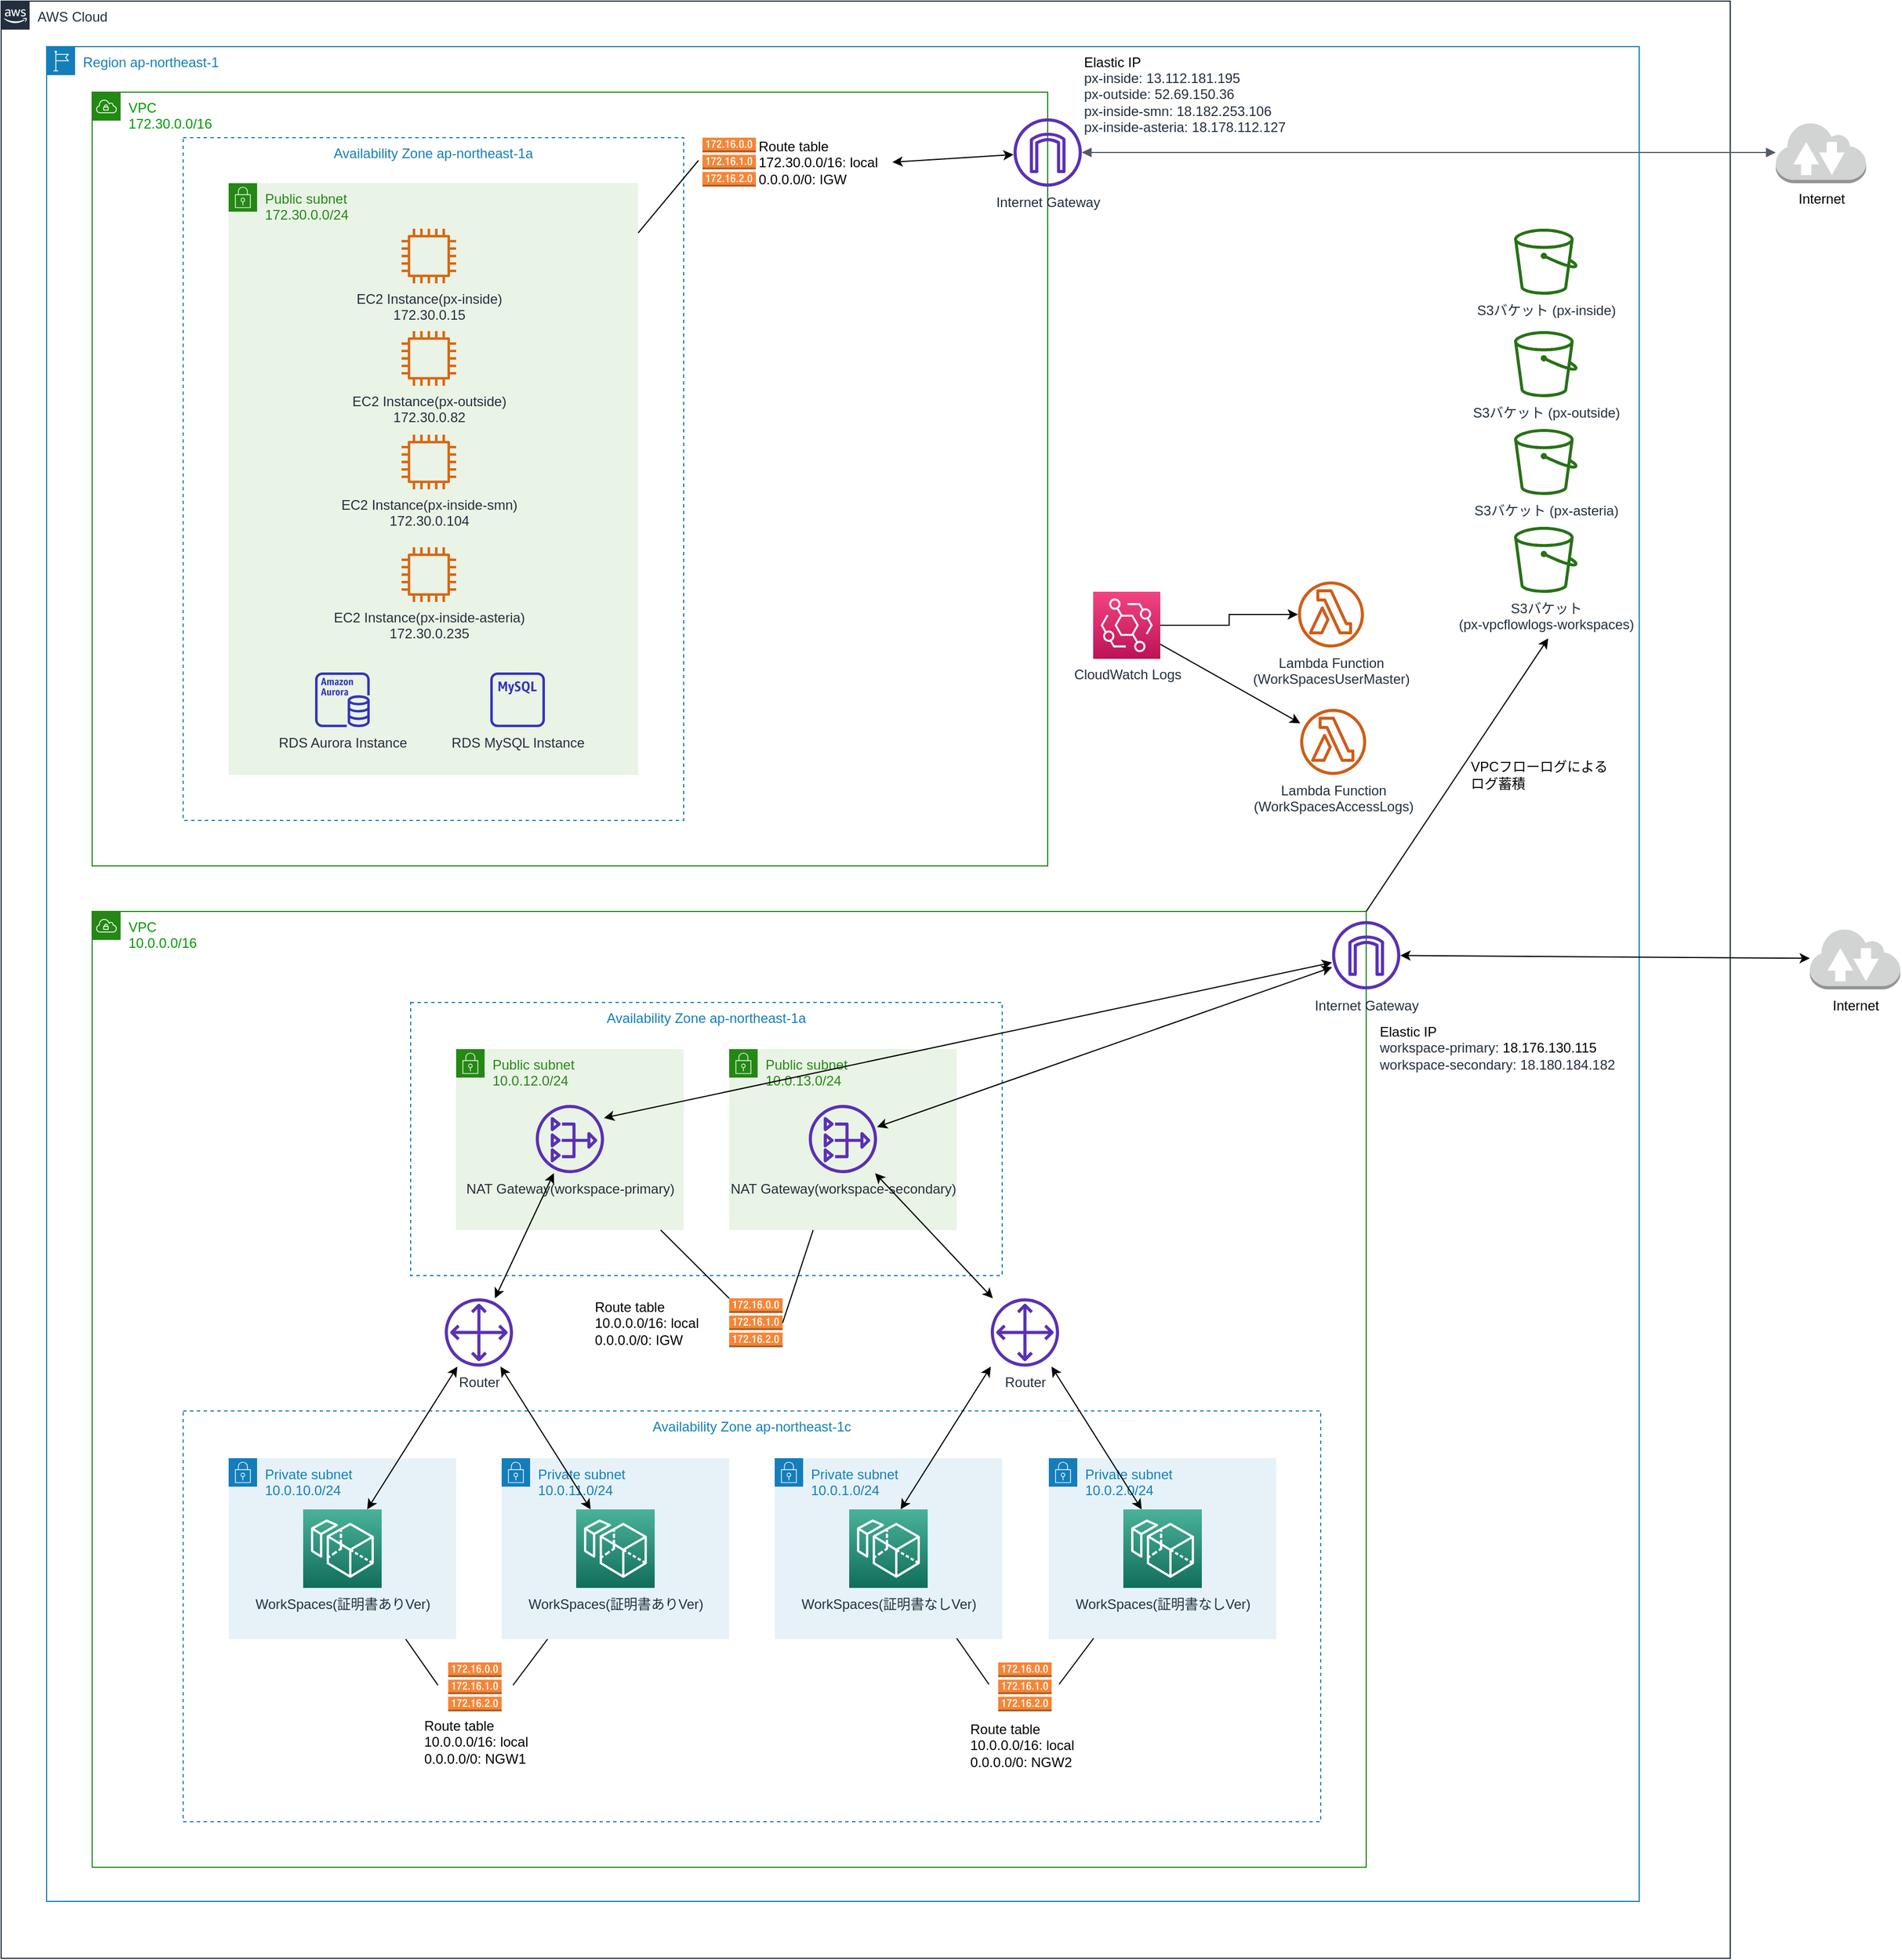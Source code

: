 <mxfile version="13.3.6" type="device"><diagram id="Ht1M8jgEwFfnCIfOTk4-" name="Page-1"><mxGraphModel dx="937" dy="591" grid="1" gridSize="10" guides="1" tooltips="1" connect="1" arrows="1" fold="1" page="1" pageScale="1" pageWidth="827" pageHeight="1169" math="0" shadow="0"><root><mxCell id="0"/><mxCell id="1" parent="0"/><mxCell id="xNV5PQIztH3b6xekNDJa-11" value="Region ap-northeast-1" style="points=[[0,0],[0.25,0],[0.5,0],[0.75,0],[1,0],[1,0.25],[1,0.5],[1,0.75],[1,1],[0.75,1],[0.5,1],[0.25,1],[0,1],[0,0.75],[0,0.5],[0,0.25]];outlineConnect=0;gradientColor=none;html=1;whiteSpace=wrap;fontSize=12;fontStyle=0;shape=mxgraph.aws4.group;grIcon=mxgraph.aws4.group_region;strokeColor=#147EBA;fillColor=none;verticalAlign=top;align=left;spacingLeft=30;fontColor=#147EBA;dashed=0;" vertex="1" parent="1"><mxGeometry x="160" y="160" width="1400" height="1630" as="geometry"/></mxCell><mxCell id="xNV5PQIztH3b6xekNDJa-1" value="AWS Cloud" style="points=[[0,0],[0.25,0],[0.5,0],[0.75,0],[1,0],[1,0.25],[1,0.5],[1,0.75],[1,1],[0.75,1],[0.5,1],[0.25,1],[0,1],[0,0.75],[0,0.5],[0,0.25]];outlineConnect=0;gradientColor=none;html=1;whiteSpace=wrap;fontSize=12;fontStyle=0;shape=mxgraph.aws4.group;grIcon=mxgraph.aws4.group_aws_cloud_alt;strokeColor=#232F3E;fillColor=none;verticalAlign=top;align=left;spacingLeft=30;fontColor=#232F3E;dashed=0;" vertex="1" parent="1"><mxGeometry x="120" y="120" width="1520" height="1720" as="geometry"/></mxCell><mxCell id="xNV5PQIztH3b6xekNDJa-2" value="&lt;font color=&quot;#009900&quot;&gt;VPC&lt;br&gt;172.30.0.0/16&lt;/font&gt;" style="points=[[0,0],[0.25,0],[0.5,0],[0.75,0],[1,0],[1,0.25],[1,0.5],[1,0.75],[1,1],[0.75,1],[0.5,1],[0.25,1],[0,1],[0,0.75],[0,0.5],[0,0.25]];outlineConnect=0;gradientColor=none;html=1;whiteSpace=wrap;fontSize=12;fontStyle=0;shape=mxgraph.aws4.group;grIcon=mxgraph.aws4.group_vpc;strokeColor=#248814;fillColor=none;verticalAlign=top;align=left;spacingLeft=30;fontColor=#AAB7B8;dashed=0;" vertex="1" parent="1"><mxGeometry x="200" y="200" width="840" height="680" as="geometry"/></mxCell><mxCell id="xNV5PQIztH3b6xekNDJa-15" value="&lt;span style=&quot;color: rgb(0 , 153 , 0)&quot;&gt;VPC&lt;/span&gt;&lt;br style=&quot;color: rgb(0 , 153 , 0)&quot;&gt;&lt;span style=&quot;color: rgb(0 , 153 , 0)&quot;&gt;10.0.0.0/16&lt;/span&gt;" style="points=[[0,0],[0.25,0],[0.5,0],[0.75,0],[1,0],[1,0.25],[1,0.5],[1,0.75],[1,1],[0.75,1],[0.5,1],[0.25,1],[0,1],[0,0.75],[0,0.5],[0,0.25]];outlineConnect=0;gradientColor=none;html=1;whiteSpace=wrap;fontSize=12;fontStyle=0;shape=mxgraph.aws4.group;grIcon=mxgraph.aws4.group_vpc;strokeColor=#248814;fillColor=none;verticalAlign=top;align=left;spacingLeft=30;fontColor=#AAB7B8;dashed=0;" vertex="1" parent="1"><mxGeometry x="200" y="920" width="1120" height="840" as="geometry"/></mxCell><mxCell id="xNV5PQIztH3b6xekNDJa-39" value="Availability Zone ap-northeast-1c" style="fillColor=none;strokeColor=#147EBA;dashed=1;verticalAlign=top;fontStyle=0;fontColor=#147EBA;" vertex="1" parent="1"><mxGeometry x="280" y="1359" width="1000" height="361" as="geometry"/></mxCell><mxCell id="xNV5PQIztH3b6xekNDJa-27" value="Availability Zone ap-northeast-1a" style="fillColor=none;strokeColor=#147EBA;dashed=1;verticalAlign=top;fontStyle=0;fontColor=#147EBA;" vertex="1" parent="1"><mxGeometry x="480" y="1000" width="520" height="240" as="geometry"/></mxCell><mxCell id="xNV5PQIztH3b6xekNDJa-12" value="Availability Zone ap-northeast-1a" style="fillColor=none;strokeColor=#147EBA;dashed=1;verticalAlign=top;fontStyle=0;fontColor=#147EBA;" vertex="1" parent="1"><mxGeometry x="280" y="240" width="440" height="600" as="geometry"/></mxCell><mxCell id="xNV5PQIztH3b6xekNDJa-16" value="Public subnet&lt;br&gt;10.0.12.0/24" style="points=[[0,0],[0.25,0],[0.5,0],[0.75,0],[1,0],[1,0.25],[1,0.5],[1,0.75],[1,1],[0.75,1],[0.5,1],[0.25,1],[0,1],[0,0.75],[0,0.5],[0,0.25]];outlineConnect=0;gradientColor=none;html=1;whiteSpace=wrap;fontSize=12;fontStyle=0;shape=mxgraph.aws4.group;grIcon=mxgraph.aws4.group_security_group;grStroke=0;strokeColor=#248814;fillColor=#E9F3E6;verticalAlign=top;align=left;spacingLeft=30;fontColor=#248814;dashed=0;" vertex="1" parent="1"><mxGeometry x="520" y="1041" width="200" height="159" as="geometry"/></mxCell><mxCell id="xNV5PQIztH3b6xekNDJa-24" value="Public subnet&lt;br&gt;10.0.13.0/24" style="points=[[0,0],[0.25,0],[0.5,0],[0.75,0],[1,0],[1,0.25],[1,0.5],[1,0.75],[1,1],[0.75,1],[0.5,1],[0.25,1],[0,1],[0,0.75],[0,0.5],[0,0.25]];outlineConnect=0;gradientColor=none;html=1;whiteSpace=wrap;fontSize=12;fontStyle=0;shape=mxgraph.aws4.group;grIcon=mxgraph.aws4.group_security_group;grStroke=0;strokeColor=#248814;fillColor=#E9F3E6;verticalAlign=top;align=left;spacingLeft=30;fontColor=#248814;dashed=0;" vertex="1" parent="1"><mxGeometry x="760" y="1041" width="200" height="159" as="geometry"/></mxCell><mxCell id="xNV5PQIztH3b6xekNDJa-3" value="Public subnet&lt;br&gt;172.30.0.0/24" style="points=[[0,0],[0.25,0],[0.5,0],[0.75,0],[1,0],[1,0.25],[1,0.5],[1,0.75],[1,1],[0.75,1],[0.5,1],[0.25,1],[0,1],[0,0.75],[0,0.5],[0,0.25]];outlineConnect=0;gradientColor=none;html=1;whiteSpace=wrap;fontSize=12;fontStyle=0;shape=mxgraph.aws4.group;grIcon=mxgraph.aws4.group_security_group;grStroke=0;strokeColor=#248814;fillColor=#E9F3E6;verticalAlign=top;align=left;spacingLeft=30;fontColor=#248814;dashed=0;" vertex="1" parent="1"><mxGeometry x="320" y="280" width="360" height="520" as="geometry"/></mxCell><mxCell id="UEzPUAAOIrF-is8g5C7q-88" value="" style="edgeStyle=orthogonalEdgeStyle;rounded=0;orthogonalLoop=1;jettySize=auto;html=1;endArrow=open;endFill=0;strokeWidth=2;" parent="1" target="UEzPUAAOIrF-is8g5C7q-77" edge="1"><mxGeometry relative="1" as="geometry"><mxPoint x="168" y="179" as="sourcePoint"/></mxGeometry></mxCell><mxCell id="xNV5PQIztH3b6xekNDJa-6" value="Internet Gateway" style="outlineConnect=0;fontColor=#232F3E;gradientColor=none;fillColor=#5A30B5;strokeColor=none;dashed=0;verticalLabelPosition=bottom;verticalAlign=top;align=center;html=1;fontSize=12;fontStyle=0;aspect=fixed;pointerEvents=1;shape=mxgraph.aws4.internet_gateway;" vertex="1" parent="1"><mxGeometry x="1010" y="223" width="60" height="60" as="geometry"/></mxCell><mxCell id="xNV5PQIztH3b6xekNDJa-18" value="Internet" style="outlineConnect=0;dashed=0;verticalLabelPosition=bottom;verticalAlign=top;align=center;html=1;shape=mxgraph.aws3.internet_2;fillColor=#D2D3D3;gradientColor=none;" vertex="1" parent="1"><mxGeometry x="1680" y="226" width="79.5" height="54" as="geometry"/></mxCell><mxCell id="xNV5PQIztH3b6xekNDJa-20" value="Internet Gateway" style="outlineConnect=0;fontColor=#232F3E;gradientColor=none;fillColor=#5A30B5;strokeColor=none;dashed=0;verticalLabelPosition=bottom;verticalAlign=top;align=center;html=1;fontSize=12;fontStyle=0;aspect=fixed;pointerEvents=1;shape=mxgraph.aws4.internet_gateway;" vertex="1" parent="1"><mxGeometry x="1290" y="928.5" width="60" height="60" as="geometry"/></mxCell><mxCell id="xNV5PQIztH3b6xekNDJa-21" value="Internet" style="outlineConnect=0;dashed=0;verticalLabelPosition=bottom;verticalAlign=top;align=center;html=1;shape=mxgraph.aws3.internet_2;fillColor=#D2D3D3;gradientColor=none;" vertex="1" parent="1"><mxGeometry x="1710" y="934.5" width="79.5" height="54" as="geometry"/></mxCell><mxCell id="xNV5PQIztH3b6xekNDJa-23" value="NAT Gateway(workspace-primary)" style="outlineConnect=0;fontColor=#232F3E;gradientColor=none;fillColor=#5A30B5;strokeColor=none;dashed=0;verticalLabelPosition=bottom;verticalAlign=top;align=center;html=1;fontSize=12;fontStyle=0;aspect=fixed;pointerEvents=1;shape=mxgraph.aws4.nat_gateway;" vertex="1" parent="1"><mxGeometry x="590" y="1090" width="60" height="60" as="geometry"/></mxCell><mxCell id="xNV5PQIztH3b6xekNDJa-25" value="NAT Gateway(workspace-secondary)" style="outlineConnect=0;fontColor=#232F3E;gradientColor=none;fillColor=#5A30B5;strokeColor=none;dashed=0;verticalLabelPosition=bottom;verticalAlign=top;align=center;html=1;fontSize=12;fontStyle=0;aspect=fixed;pointerEvents=1;shape=mxgraph.aws4.nat_gateway;" vertex="1" parent="1"><mxGeometry x="830" y="1090" width="60" height="60" as="geometry"/></mxCell><mxCell id="xNV5PQIztH3b6xekNDJa-30" value="" style="outlineConnect=0;dashed=0;verticalLabelPosition=bottom;verticalAlign=top;align=center;html=1;shape=mxgraph.aws3.route_table;fillColor=#F58536;gradientColor=none;" vertex="1" parent="1"><mxGeometry x="736.5" y="240" width="47" height="43" as="geometry"/></mxCell><mxCell id="xNV5PQIztH3b6xekNDJa-33" value="Route table&lt;br&gt;&lt;div&gt;172.30.0.0/16: local&lt;/div&gt;&lt;div&gt;0.0.0.0/0: IGW&lt;/div&gt;" style="text;html=1;strokeColor=none;fillColor=none;align=left;verticalAlign=middle;whiteSpace=wrap;rounded=0;" vertex="1" parent="1"><mxGeometry x="783.5" y="231.5" width="120" height="60" as="geometry"/></mxCell><mxCell id="xNV5PQIztH3b6xekNDJa-37" value="" style="outlineConnect=0;dashed=0;verticalLabelPosition=bottom;verticalAlign=top;align=center;html=1;shape=mxgraph.aws3.route_table;fillColor=#F58536;gradientColor=none;" vertex="1" parent="1"><mxGeometry x="760" y="1260" width="47" height="43" as="geometry"/></mxCell><mxCell id="xNV5PQIztH3b6xekNDJa-40" value="Private subnet&lt;br&gt;10.0.10.0/24" style="points=[[0,0],[0.25,0],[0.5,0],[0.75,0],[1,0],[1,0.25],[1,0.5],[1,0.75],[1,1],[0.75,1],[0.5,1],[0.25,1],[0,1],[0,0.75],[0,0.5],[0,0.25]];outlineConnect=0;gradientColor=none;html=1;whiteSpace=wrap;fontSize=12;fontStyle=0;shape=mxgraph.aws4.group;grIcon=mxgraph.aws4.group_security_group;grStroke=0;strokeColor=#147EBA;fillColor=#E6F2F8;verticalAlign=top;align=left;spacingLeft=30;fontColor=#147EBA;dashed=0;" vertex="1" parent="1"><mxGeometry x="320" y="1400.5" width="200" height="159" as="geometry"/></mxCell><mxCell id="xNV5PQIztH3b6xekNDJa-41" value="Private subnet&lt;br&gt;10.0.11.0/24" style="points=[[0,0],[0.25,0],[0.5,0],[0.75,0],[1,0],[1,0.25],[1,0.5],[1,0.75],[1,1],[0.75,1],[0.5,1],[0.25,1],[0,1],[0,0.75],[0,0.5],[0,0.25]];outlineConnect=0;gradientColor=none;html=1;whiteSpace=wrap;fontSize=12;fontStyle=0;shape=mxgraph.aws4.group;grIcon=mxgraph.aws4.group_security_group;grStroke=0;strokeColor=#147EBA;fillColor=#E6F2F8;verticalAlign=top;align=left;spacingLeft=30;fontColor=#147EBA;dashed=0;" vertex="1" parent="1"><mxGeometry x="560" y="1400.5" width="200" height="159" as="geometry"/></mxCell><mxCell id="xNV5PQIztH3b6xekNDJa-42" value="WorkSpaces(証明書ありVer)" style="outlineConnect=0;fontColor=#232F3E;gradientColor=#4AB29A;gradientDirection=north;fillColor=#116D5B;strokeColor=#ffffff;dashed=0;verticalLabelPosition=bottom;verticalAlign=top;align=center;html=1;fontSize=12;fontStyle=0;aspect=fixed;shape=mxgraph.aws4.resourceIcon;resIcon=mxgraph.aws4.workspaces;" vertex="1" parent="1"><mxGeometry x="385.5" y="1445.5" width="69" height="69" as="geometry"/></mxCell><mxCell id="xNV5PQIztH3b6xekNDJa-43" value="WorkSpaces(証明書ありVer)" style="outlineConnect=0;fontColor=#232F3E;gradientColor=#4AB29A;gradientDirection=north;fillColor=#116D5B;strokeColor=#ffffff;dashed=0;verticalLabelPosition=bottom;verticalAlign=top;align=center;html=1;fontSize=12;fontStyle=0;aspect=fixed;shape=mxgraph.aws4.resourceIcon;resIcon=mxgraph.aws4.workspaces;" vertex="1" parent="1"><mxGeometry x="625.5" y="1445.5" width="69" height="69" as="geometry"/></mxCell><mxCell id="xNV5PQIztH3b6xekNDJa-47" value="Private subnet&lt;br&gt;10.0.1.0/24" style="points=[[0,0],[0.25,0],[0.5,0],[0.75,0],[1,0],[1,0.25],[1,0.5],[1,0.75],[1,1],[0.75,1],[0.5,1],[0.25,1],[0,1],[0,0.75],[0,0.5],[0,0.25]];outlineConnect=0;gradientColor=none;html=1;whiteSpace=wrap;fontSize=12;fontStyle=0;shape=mxgraph.aws4.group;grIcon=mxgraph.aws4.group_security_group;grStroke=0;strokeColor=#147EBA;fillColor=#E6F2F8;verticalAlign=top;align=left;spacingLeft=30;fontColor=#147EBA;dashed=0;" vertex="1" parent="1"><mxGeometry x="800" y="1400.5" width="200" height="159" as="geometry"/></mxCell><mxCell id="xNV5PQIztH3b6xekNDJa-48" value="Route table&lt;br&gt;&lt;div&gt;10.0.0.0/16: local&lt;/div&gt;&lt;div&gt;0.0.0.0/0: NGW1&lt;/div&gt;" style="text;html=1;strokeColor=none;fillColor=none;align=left;verticalAlign=middle;whiteSpace=wrap;rounded=0;" vertex="1" parent="1"><mxGeometry x="490" y="1620" width="120" height="60" as="geometry"/></mxCell><mxCell id="xNV5PQIztH3b6xekNDJa-49" value="" style="outlineConnect=0;dashed=0;verticalLabelPosition=bottom;verticalAlign=top;align=center;html=1;shape=mxgraph.aws3.route_table;fillColor=#F58536;gradientColor=none;" vertex="1" parent="1"><mxGeometry x="996.5" y="1580" width="47" height="43" as="geometry"/></mxCell><mxCell id="xNV5PQIztH3b6xekNDJa-50" value="Router" style="outlineConnect=0;fontColor=#232F3E;gradientColor=none;fillColor=#5A30B5;strokeColor=none;dashed=0;verticalLabelPosition=bottom;verticalAlign=top;align=center;html=1;fontSize=12;fontStyle=0;aspect=fixed;pointerEvents=1;shape=mxgraph.aws4.customer_gateway;" vertex="1" parent="1"><mxGeometry x="510" y="1260" width="60" height="60" as="geometry"/></mxCell><mxCell id="xNV5PQIztH3b6xekNDJa-53" value="Private subnet&lt;br&gt;10.0.2.0/24" style="points=[[0,0],[0.25,0],[0.5,0],[0.75,0],[1,0],[1,0.25],[1,0.5],[1,0.75],[1,1],[0.75,1],[0.5,1],[0.25,1],[0,1],[0,0.75],[0,0.5],[0,0.25]];outlineConnect=0;gradientColor=none;html=1;whiteSpace=wrap;fontSize=12;fontStyle=0;shape=mxgraph.aws4.group;grIcon=mxgraph.aws4.group_security_group;grStroke=0;strokeColor=#147EBA;fillColor=#E6F2F8;verticalAlign=top;align=left;spacingLeft=30;fontColor=#147EBA;dashed=0;" vertex="1" parent="1"><mxGeometry x="1041" y="1400.5" width="200" height="159" as="geometry"/></mxCell><mxCell id="xNV5PQIztH3b6xekNDJa-54" value="WorkSpaces(証明書なしVer)" style="outlineConnect=0;fontColor=#232F3E;gradientColor=#4AB29A;gradientDirection=north;fillColor=#116D5B;strokeColor=#ffffff;dashed=0;verticalLabelPosition=bottom;verticalAlign=top;align=center;html=1;fontSize=12;fontStyle=0;aspect=fixed;shape=mxgraph.aws4.resourceIcon;resIcon=mxgraph.aws4.workspaces;" vertex="1" parent="1"><mxGeometry x="865.5" y="1445.5" width="69" height="69" as="geometry"/></mxCell><mxCell id="xNV5PQIztH3b6xekNDJa-55" value="WorkSpaces(証明書なしVer)" style="outlineConnect=0;fontColor=#232F3E;gradientColor=#4AB29A;gradientDirection=north;fillColor=#116D5B;strokeColor=#ffffff;dashed=0;verticalLabelPosition=bottom;verticalAlign=top;align=center;html=1;fontSize=12;fontStyle=0;aspect=fixed;shape=mxgraph.aws4.resourceIcon;resIcon=mxgraph.aws4.workspaces;" vertex="1" parent="1"><mxGeometry x="1106.5" y="1445.5" width="69" height="69" as="geometry"/></mxCell><mxCell id="xNV5PQIztH3b6xekNDJa-58" value="" style="endArrow=classic;startArrow=classic;html=1;" edge="1" parent="1" source="xNV5PQIztH3b6xekNDJa-50" target="xNV5PQIztH3b6xekNDJa-23"><mxGeometry width="50" height="50" relative="1" as="geometry"><mxPoint x="516.002" y="1288.764" as="sourcePoint"/><mxPoint x="450" y="1170" as="targetPoint"/></mxGeometry></mxCell><mxCell id="xNV5PQIztH3b6xekNDJa-59" value="" style="endArrow=classic;startArrow=classic;html=1;" edge="1" parent="1" source="xNV5PQIztH3b6xekNDJa-65" target="xNV5PQIztH3b6xekNDJa-25"><mxGeometry width="50" height="50" relative="1" as="geometry"><mxPoint x="668.882" y="1340.004" as="sourcePoint"/><mxPoint x="888" y="1150" as="targetPoint"/></mxGeometry></mxCell><mxCell id="xNV5PQIztH3b6xekNDJa-60" value="" style="endArrow=classic;startArrow=classic;html=1;" edge="1" parent="1" source="xNV5PQIztH3b6xekNDJa-42" target="xNV5PQIztH3b6xekNDJa-50"><mxGeometry width="50" height="50" relative="1" as="geometry"><mxPoint x="448.714" y="1400" as="sourcePoint"/><mxPoint x="378" y="1290" as="targetPoint"/></mxGeometry></mxCell><mxCell id="xNV5PQIztH3b6xekNDJa-61" value="" style="endArrow=classic;startArrow=classic;html=1;" edge="1" parent="1" source="xNV5PQIztH3b6xekNDJa-43" target="xNV5PQIztH3b6xekNDJa-50"><mxGeometry width="50" height="50" relative="1" as="geometry"><mxPoint x="449.761" y="1495" as="sourcePoint"/><mxPoint x="532.816" y="1350" as="targetPoint"/></mxGeometry></mxCell><mxCell id="xNV5PQIztH3b6xekNDJa-63" value="Route table&lt;br&gt;&lt;div&gt;10.0.0.0/16: local&lt;/div&gt;&lt;div&gt;0.0.0.0/0: NGW2&lt;/div&gt;" style="text;html=1;strokeColor=none;fillColor=none;align=left;verticalAlign=middle;whiteSpace=wrap;rounded=0;" vertex="1" parent="1"><mxGeometry x="970" y="1623" width="120" height="60" as="geometry"/></mxCell><mxCell id="xNV5PQIztH3b6xekNDJa-64" value="" style="outlineConnect=0;dashed=0;verticalLabelPosition=bottom;verticalAlign=top;align=center;html=1;shape=mxgraph.aws3.route_table;fillColor=#F58536;gradientColor=none;" vertex="1" parent="1"><mxGeometry x="513" y="1580" width="47" height="43" as="geometry"/></mxCell><mxCell id="xNV5PQIztH3b6xekNDJa-65" value="Router" style="outlineConnect=0;fontColor=#232F3E;gradientColor=none;fillColor=#5A30B5;strokeColor=none;dashed=0;verticalLabelPosition=bottom;verticalAlign=top;align=center;html=1;fontSize=12;fontStyle=0;aspect=fixed;pointerEvents=1;shape=mxgraph.aws4.customer_gateway;" vertex="1" parent="1"><mxGeometry x="990" y="1260" width="60" height="60" as="geometry"/></mxCell><mxCell id="xNV5PQIztH3b6xekNDJa-67" value="" style="endArrow=classic;startArrow=classic;html=1;" edge="1" parent="1"><mxGeometry width="50" height="50" relative="1" as="geometry"><mxPoint x="910.739" y="1445.5" as="sourcePoint"/><mxPoint x="990.003" y="1320" as="targetPoint"/></mxGeometry></mxCell><mxCell id="xNV5PQIztH3b6xekNDJa-68" value="" style="endArrow=classic;startArrow=classic;html=1;" edge="1" parent="1"><mxGeometry width="50" height="50" relative="1" as="geometry"><mxPoint x="1122.631" y="1445.5" as="sourcePoint"/><mxPoint x="1043.367" y="1320" as="targetPoint"/></mxGeometry></mxCell><mxCell id="xNV5PQIztH3b6xekNDJa-69" value="" style="endArrow=none;html=1;" edge="1" parent="1" target="xNV5PQIztH3b6xekNDJa-41"><mxGeometry width="50" height="50" relative="1" as="geometry"><mxPoint x="570" y="1600" as="sourcePoint"/><mxPoint x="620" y="1550" as="targetPoint"/></mxGeometry></mxCell><mxCell id="xNV5PQIztH3b6xekNDJa-72" value="" style="endArrow=none;html=1;" edge="1" parent="1" target="xNV5PQIztH3b6xekNDJa-40"><mxGeometry width="50" height="50" relative="1" as="geometry"><mxPoint x="504" y="1600" as="sourcePoint"/><mxPoint x="464.846" y="1559.5" as="targetPoint"/></mxGeometry></mxCell><mxCell id="xNV5PQIztH3b6xekNDJa-73" value="" style="endArrow=none;html=1;" edge="1" parent="1"><mxGeometry width="50" height="50" relative="1" as="geometry"><mxPoint x="988.35" y="1599.25" as="sourcePoint"/><mxPoint x="960.0" y="1558.75" as="targetPoint"/></mxGeometry></mxCell><mxCell id="xNV5PQIztH3b6xekNDJa-74" value="" style="endArrow=none;html=1;" edge="1" parent="1"><mxGeometry width="50" height="50" relative="1" as="geometry"><mxPoint x="1050" y="1599.25" as="sourcePoint"/><mxPoint x="1080.375" y="1558.75" as="targetPoint"/></mxGeometry></mxCell><mxCell id="xNV5PQIztH3b6xekNDJa-75" value="" style="endArrow=none;html=1;entryX=0;entryY=0;entryDx=0;entryDy=0;entryPerimeter=0;" edge="1" parent="1" source="xNV5PQIztH3b6xekNDJa-16" target="xNV5PQIztH3b6xekNDJa-37"><mxGeometry width="50" height="50" relative="1" as="geometry"><mxPoint x="430" y="1150" as="sourcePoint"/><mxPoint x="760" y="1310" as="targetPoint"/></mxGeometry></mxCell><mxCell id="xNV5PQIztH3b6xekNDJa-76" value="" style="endArrow=none;html=1;entryX=1;entryY=0.5;entryDx=0;entryDy=0;entryPerimeter=0;" edge="1" parent="1" source="xNV5PQIztH3b6xekNDJa-24" target="xNV5PQIztH3b6xekNDJa-37"><mxGeometry width="50" height="50" relative="1" as="geometry"><mxPoint x="577" y="1100.5" as="sourcePoint"/><mxPoint x="410" y="1080" as="targetPoint"/></mxGeometry></mxCell><mxCell id="xNV5PQIztH3b6xekNDJa-79" value="" style="endArrow=classic;startArrow=classic;html=1;" edge="1" parent="1" target="xNV5PQIztH3b6xekNDJa-20"><mxGeometry width="50" height="50" relative="1" as="geometry"><mxPoint x="649.998" y="1101.5" as="sourcePoint"/><mxPoint x="701.762" y="991.5" as="targetPoint"/></mxGeometry></mxCell><mxCell id="xNV5PQIztH3b6xekNDJa-83" value="Route table&lt;br&gt;&lt;div&gt;10.0.0.0/16: local&lt;/div&gt;&lt;div&gt;0.0.0.0/0: IGW&lt;/div&gt;" style="text;html=1;strokeColor=none;fillColor=none;align=left;verticalAlign=middle;whiteSpace=wrap;rounded=0;" vertex="1" parent="1"><mxGeometry x="640" y="1251.5" width="120" height="60" as="geometry"/></mxCell><mxCell id="xNV5PQIztH3b6xekNDJa-85" value="" style="endArrow=classic;startArrow=classic;html=1;" edge="1" parent="1" source="xNV5PQIztH3b6xekNDJa-25" target="xNV5PQIztH3b6xekNDJa-20"><mxGeometry width="50" height="50" relative="1" as="geometry"><mxPoint x="659.998" y="1111.5" as="sourcePoint"/><mxPoint x="1330" y="977" as="targetPoint"/></mxGeometry></mxCell><mxCell id="xNV5PQIztH3b6xekNDJa-88" value="RDS Aurora Instance" style="outlineConnect=0;fontColor=#232F3E;gradientColor=none;fillColor=#3334B9;strokeColor=none;dashed=0;verticalLabelPosition=bottom;verticalAlign=top;align=center;html=1;fontSize=12;fontStyle=0;aspect=fixed;pointerEvents=1;shape=mxgraph.aws4.aurora_instance;" vertex="1" parent="1"><mxGeometry x="396" y="710" width="48" height="48" as="geometry"/></mxCell><mxCell id="xNV5PQIztH3b6xekNDJa-89" value="RDS MySQL Instance" style="outlineConnect=0;fontColor=#232F3E;gradientColor=none;fillColor=#3334B9;strokeColor=none;dashed=0;verticalLabelPosition=bottom;verticalAlign=top;align=center;html=1;fontSize=12;fontStyle=0;aspect=fixed;pointerEvents=1;shape=mxgraph.aws4.rds_mysql_instance_alt;" vertex="1" parent="1"><mxGeometry x="550" y="710" width="48" height="48" as="geometry"/></mxCell><mxCell id="xNV5PQIztH3b6xekNDJa-90" value="EC2 Instance(px-inside)&lt;br&gt;172.30.0.15" style="outlineConnect=0;fontColor=#232F3E;gradientColor=none;fillColor=#D86613;strokeColor=none;dashed=0;verticalLabelPosition=bottom;verticalAlign=top;align=center;html=1;fontSize=12;fontStyle=0;aspect=fixed;pointerEvents=1;shape=mxgraph.aws4.instance2;" vertex="1" parent="1"><mxGeometry x="472" y="320" width="48" height="48" as="geometry"/></mxCell><mxCell id="xNV5PQIztH3b6xekNDJa-91" value="EC2 Instance(px-outside)&lt;br&gt;172.30.0.82" style="outlineConnect=0;fontColor=#232F3E;gradientColor=none;fillColor=#D86613;strokeColor=none;dashed=0;verticalLabelPosition=bottom;verticalAlign=top;align=center;html=1;fontSize=12;fontStyle=0;aspect=fixed;pointerEvents=1;shape=mxgraph.aws4.instance2;" vertex="1" parent="1"><mxGeometry x="472" y="410" width="48" height="48" as="geometry"/></mxCell><mxCell id="xNV5PQIztH3b6xekNDJa-92" value="EC2 Instance(px-inside-smn)&lt;br&gt;172.30.0.104" style="outlineConnect=0;fontColor=#232F3E;gradientColor=none;fillColor=#D86613;strokeColor=none;dashed=0;verticalLabelPosition=bottom;verticalAlign=top;align=center;html=1;fontSize=12;fontStyle=0;aspect=fixed;pointerEvents=1;shape=mxgraph.aws4.instance2;" vertex="1" parent="1"><mxGeometry x="472" y="501" width="48" height="48" as="geometry"/></mxCell><mxCell id="xNV5PQIztH3b6xekNDJa-93" value="EC2 Instance(px-inside-asteria)&lt;br&gt;172.30.0.235" style="outlineConnect=0;fontColor=#232F3E;gradientColor=none;fillColor=#D86613;strokeColor=none;dashed=0;verticalLabelPosition=bottom;verticalAlign=top;align=center;html=1;fontSize=12;fontStyle=0;aspect=fixed;pointerEvents=1;shape=mxgraph.aws4.instance2;" vertex="1" parent="1"><mxGeometry x="472" y="600" width="48" height="48" as="geometry"/></mxCell><mxCell id="xNV5PQIztH3b6xekNDJa-97" value="" style="endArrow=none;html=1;" edge="1" parent="1" target="xNV5PQIztH3b6xekNDJa-3"><mxGeometry width="50" height="50" relative="1" as="geometry"><mxPoint x="733" y="260" as="sourcePoint"/><mxPoint x="706.59" y="341.5" as="targetPoint"/></mxGeometry></mxCell><mxCell id="xNV5PQIztH3b6xekNDJa-99" value="S3バケット (px-inside)" style="outlineConnect=0;fontColor=#232F3E;gradientColor=none;fillColor=#277116;strokeColor=none;dashed=0;verticalLabelPosition=bottom;verticalAlign=top;align=center;html=1;fontSize=12;fontStyle=0;aspect=fixed;pointerEvents=1;shape=mxgraph.aws4.bucket;" vertex="1" parent="1"><mxGeometry x="1450" y="320" width="55.77" height="58" as="geometry"/></mxCell><mxCell id="xNV5PQIztH3b6xekNDJa-102" value="S3バケット (px-outside)" style="outlineConnect=0;fontColor=#232F3E;gradientColor=none;fillColor=#277116;strokeColor=none;dashed=0;verticalLabelPosition=bottom;verticalAlign=top;align=center;html=1;fontSize=12;fontStyle=0;aspect=fixed;pointerEvents=1;shape=mxgraph.aws4.bucket;" vertex="1" parent="1"><mxGeometry x="1450" y="410" width="55.77" height="58" as="geometry"/></mxCell><mxCell id="xNV5PQIztH3b6xekNDJa-105" value="S3バケット (px-asteria)" style="outlineConnect=0;fontColor=#232F3E;gradientColor=none;fillColor=#277116;strokeColor=none;dashed=0;verticalLabelPosition=bottom;verticalAlign=top;align=center;html=1;fontSize=12;fontStyle=0;aspect=fixed;pointerEvents=1;shape=mxgraph.aws4.bucket;" vertex="1" parent="1"><mxGeometry x="1450" y="496" width="55.77" height="58" as="geometry"/></mxCell><mxCell id="xNV5PQIztH3b6xekNDJa-106" value="S3バケット&lt;br&gt;(px-vpcflowlogs-workspaces)" style="outlineConnect=0;fontColor=#232F3E;gradientColor=none;fillColor=#277116;strokeColor=none;dashed=0;verticalLabelPosition=bottom;verticalAlign=top;align=center;html=1;fontSize=12;fontStyle=0;aspect=fixed;pointerEvents=1;shape=mxgraph.aws4.bucket;" vertex="1" parent="1"><mxGeometry x="1450" y="582" width="55.77" height="58" as="geometry"/></mxCell><mxCell id="xNV5PQIztH3b6xekNDJa-108" value="&lt;span&gt;Elastic IP&lt;br&gt;&lt;/span&gt;&lt;span style=&quot;color: rgb(35 , 47 , 62) ; text-align: center&quot;&gt;workspace-primary:&amp;nbsp;&lt;/span&gt;&lt;span&gt;18.176.130.115&lt;br&gt;&lt;/span&gt;&lt;span style=&quot;color: rgb(35 , 47 , 62) ; text-align: center&quot;&gt;workspace-secondary: 18.180.184.182&lt;/span&gt;&lt;span&gt;&lt;br&gt;&lt;/span&gt;" style="text;html=1;strokeColor=none;fillColor=none;align=left;verticalAlign=middle;whiteSpace=wrap;rounded=0;" vertex="1" parent="1"><mxGeometry x="1330" y="1010" width="220" height="60" as="geometry"/></mxCell><mxCell id="xNV5PQIztH3b6xekNDJa-109" value="&lt;span&gt;Elastic IP&lt;br&gt;&lt;/span&gt;&lt;span style=&quot;color: rgb(35 , 47 , 62) ; text-align: center&quot;&gt;px-inside:&amp;nbsp;&lt;/span&gt;&lt;span&gt;&lt;font color=&quot;#232f3e&quot;&gt;13.112.181.195&lt;/font&gt;&lt;br&gt;&lt;/span&gt;&lt;span style=&quot;text-align: center&quot;&gt;&lt;font color=&quot;#232f3e&quot;&gt;px-outside: 52.69.150.36&lt;/font&gt;&lt;br&gt;&lt;/span&gt;&lt;span style=&quot;text-align: center&quot;&gt;&lt;font color=&quot;#232f3e&quot;&gt;px-inside-smn: 18.182.253.106&lt;/font&gt;&lt;br&gt;&lt;/span&gt;&lt;span style=&quot;color: rgb(35 , 47 , 62) ; text-align: center&quot;&gt;px-inside-asteria:&amp;nbsp;&lt;/span&gt;&lt;span&gt;&lt;font color=&quot;#232f3e&quot;&gt;18.178.112.127&lt;/font&gt;&lt;br&gt;&lt;/span&gt;" style="text;html=1;strokeColor=none;fillColor=none;align=left;verticalAlign=middle;whiteSpace=wrap;rounded=0;" vertex="1" parent="1"><mxGeometry x="1070" y="171.5" width="220" height="60" as="geometry"/></mxCell><mxCell id="xNV5PQIztH3b6xekNDJa-115" value="Lambda Function&lt;br&gt;(WorkSpacesUserMaster)" style="outlineConnect=0;fontColor=#232F3E;gradientColor=none;fillColor=#D05C17;strokeColor=none;dashed=0;verticalLabelPosition=bottom;verticalAlign=top;align=center;html=1;fontSize=12;fontStyle=0;aspect=fixed;pointerEvents=1;shape=mxgraph.aws4.lambda_function;" vertex="1" parent="1"><mxGeometry x="1260" y="630" width="58" height="58" as="geometry"/></mxCell><mxCell id="xNV5PQIztH3b6xekNDJa-135" style="edgeStyle=orthogonalEdgeStyle;rounded=0;orthogonalLoop=1;jettySize=auto;html=1;" edge="1" parent="1" source="xNV5PQIztH3b6xekNDJa-117" target="xNV5PQIztH3b6xekNDJa-115"><mxGeometry relative="1" as="geometry"/></mxCell><mxCell id="xNV5PQIztH3b6xekNDJa-117" value="CloudWatch Logs" style="outlineConnect=0;fontColor=#232F3E;gradientColor=#F34482;gradientDirection=north;fillColor=#BC1356;strokeColor=#ffffff;dashed=0;verticalLabelPosition=bottom;verticalAlign=top;align=center;html=1;fontSize=12;fontStyle=0;aspect=fixed;shape=mxgraph.aws4.resourceIcon;resIcon=mxgraph.aws4.eventbridge;" vertex="1" parent="1"><mxGeometry x="1080" y="639" width="59" height="59" as="geometry"/></mxCell><mxCell id="xNV5PQIztH3b6xekNDJa-130" value="Lambda Function&lt;br&gt;(WorkSpacesAccessLogs)" style="outlineConnect=0;fontColor=#232F3E;gradientColor=none;fillColor=#D05C17;strokeColor=none;dashed=0;verticalLabelPosition=bottom;verticalAlign=top;align=center;html=1;fontSize=12;fontStyle=0;aspect=fixed;pointerEvents=1;shape=mxgraph.aws4.lambda_function;" vertex="1" parent="1"><mxGeometry x="1262" y="742" width="58" height="58" as="geometry"/></mxCell><mxCell id="xNV5PQIztH3b6xekNDJa-134" value="" style="endArrow=classic;html=1;" edge="1" parent="1" source="xNV5PQIztH3b6xekNDJa-117" target="xNV5PQIztH3b6xekNDJa-130"><mxGeometry width="50" height="50" relative="1" as="geometry"><mxPoint x="1100" y="800" as="sourcePoint"/><mxPoint x="1150" y="750" as="targetPoint"/></mxGeometry></mxCell><mxCell id="xNV5PQIztH3b6xekNDJa-137" value="&lt;span&gt;VPCフローログによるログ蓄積&lt;br&gt;&lt;/span&gt;" style="text;html=1;strokeColor=none;fillColor=none;align=left;verticalAlign=middle;whiteSpace=wrap;rounded=0;" vertex="1" parent="1"><mxGeometry x="1410" y="770" width="130" height="60" as="geometry"/></mxCell><mxCell id="xNV5PQIztH3b6xekNDJa-139" value="" style="endArrow=classic;html=1;exitX=1;exitY=0;exitDx=0;exitDy=0;" edge="1" parent="1" source="xNV5PQIztH3b6xekNDJa-15"><mxGeometry width="50" height="50" relative="1" as="geometry"><mxPoint x="1430" y="730" as="sourcePoint"/><mxPoint x="1480" y="680" as="targetPoint"/></mxGeometry></mxCell><mxCell id="xNV5PQIztH3b6xekNDJa-142" value="" style="edgeStyle=orthogonalEdgeStyle;html=1;endArrow=block;elbow=vertical;startArrow=block;startFill=1;endFill=1;strokeColor=#545B64;rounded=0;" edge="1" parent="1" source="xNV5PQIztH3b6xekNDJa-6" target="xNV5PQIztH3b6xekNDJa-18"><mxGeometry width="100" relative="1" as="geometry"><mxPoint x="1080" y="250" as="sourcePoint"/><mxPoint x="1180" y="250" as="targetPoint"/></mxGeometry></mxCell><mxCell id="xNV5PQIztH3b6xekNDJa-143" value="" style="endArrow=classic;startArrow=classic;html=1;" edge="1" parent="1" source="xNV5PQIztH3b6xekNDJa-20" target="xNV5PQIztH3b6xekNDJa-21"><mxGeometry width="50" height="50" relative="1" as="geometry"><mxPoint x="1410" y="970" as="sourcePoint"/><mxPoint x="1460" y="920" as="targetPoint"/></mxGeometry></mxCell><mxCell id="xNV5PQIztH3b6xekNDJa-144" value="" style="endArrow=classic;startArrow=classic;html=1;exitX=1;exitY=0.5;exitDx=0;exitDy=0;" edge="1" parent="1" source="xNV5PQIztH3b6xekNDJa-33" target="xNV5PQIztH3b6xekNDJa-6"><mxGeometry width="50" height="50" relative="1" as="geometry"><mxPoint x="900" y="290" as="sourcePoint"/><mxPoint x="950" y="240" as="targetPoint"/></mxGeometry></mxCell></root></mxGraphModel></diagram></mxfile>